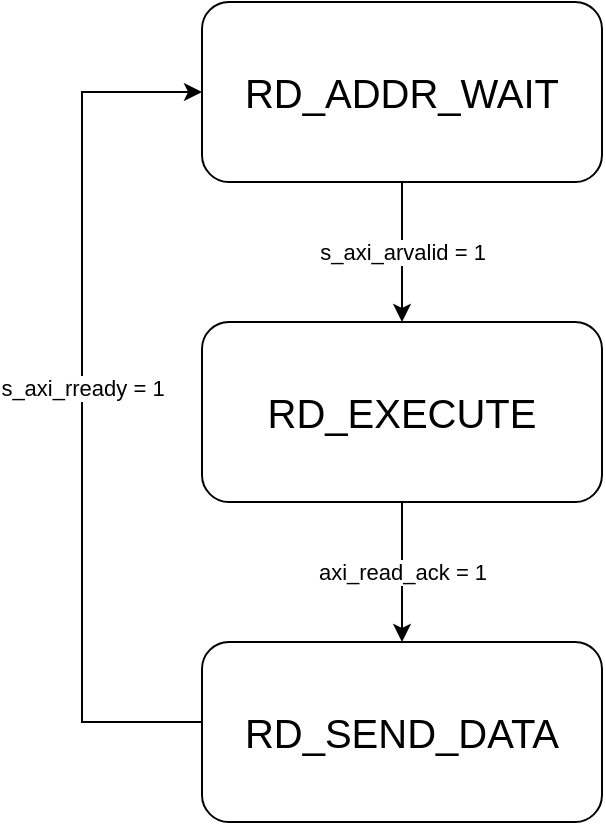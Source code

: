 <mxfile version="21.3.8" type="github">
  <diagram name="1 oldal" id="6Dwz5n17KwhEYUH6p1Jn">
    <mxGraphModel dx="431" dy="746" grid="1" gridSize="10" guides="1" tooltips="1" connect="1" arrows="1" fold="1" page="1" pageScale="1" pageWidth="827" pageHeight="1169" math="0" shadow="0">
      <root>
        <mxCell id="0" />
        <mxCell id="1" parent="0" />
        <mxCell id="ZB3OOChy158gSVUYVVuj-6" value="s_axi_arvalid = 1" style="edgeStyle=orthogonalEdgeStyle;rounded=0;orthogonalLoop=1;jettySize=auto;html=1;exitX=0.5;exitY=1;exitDx=0;exitDy=0;entryX=0.5;entryY=0;entryDx=0;entryDy=0;" parent="1" source="ZB3OOChy158gSVUYVVuj-1" target="ZB3OOChy158gSVUYVVuj-4" edge="1">
          <mxGeometry relative="1" as="geometry" />
        </mxCell>
        <mxCell id="ZB3OOChy158gSVUYVVuj-1" value="&lt;font style=&quot;font-size: 20px;&quot;&gt;RD_ADDR_WAIT&lt;/font&gt;" style="rounded=1;whiteSpace=wrap;html=1;" parent="1" vertex="1">
          <mxGeometry x="320" y="40" width="200" height="90" as="geometry" />
        </mxCell>
        <mxCell id="ZB3OOChy158gSVUYVVuj-9" style="edgeStyle=orthogonalEdgeStyle;rounded=0;orthogonalLoop=1;jettySize=auto;html=1;entryX=0;entryY=0.5;entryDx=0;entryDy=0;exitX=0;exitY=0.5;exitDx=0;exitDy=0;" parent="1" source="ZB3OOChy158gSVUYVVuj-3" target="ZB3OOChy158gSVUYVVuj-1" edge="1">
          <mxGeometry relative="1" as="geometry">
            <Array as="points">
              <mxPoint x="320" y="400" />
              <mxPoint x="260" y="400" />
              <mxPoint x="260" y="85" />
            </Array>
            <mxPoint x="320" y="565" as="sourcePoint" />
          </mxGeometry>
        </mxCell>
        <mxCell id="ZB3OOChy158gSVUYVVuj-10" value="s_axi_rready = 1" style="edgeLabel;html=1;align=center;verticalAlign=middle;resizable=0;points=[];" parent="ZB3OOChy158gSVUYVVuj-9" vertex="1" connectable="0">
          <mxGeometry x="-0.097" y="3" relative="1" as="geometry">
            <mxPoint x="3" y="-34" as="offset" />
          </mxGeometry>
        </mxCell>
        <mxCell id="ZB3OOChy158gSVUYVVuj-8" value="axi_read_ack = 1" style="edgeStyle=orthogonalEdgeStyle;rounded=0;orthogonalLoop=1;jettySize=auto;html=1;exitX=0.5;exitY=1;exitDx=0;exitDy=0;entryX=0.5;entryY=0;entryDx=0;entryDy=0;" parent="1" source="ZB3OOChy158gSVUYVVuj-4" target="ZB3OOChy158gSVUYVVuj-3" edge="1">
          <mxGeometry relative="1" as="geometry">
            <mxPoint x="490" y="300" as="targetPoint" />
          </mxGeometry>
        </mxCell>
        <mxCell id="ZB3OOChy158gSVUYVVuj-3" value="&lt;font style=&quot;font-size: 20px;&quot;&gt;RD_SEND_DATA&lt;/font&gt;" style="rounded=1;whiteSpace=wrap;html=1;" parent="1" vertex="1">
          <mxGeometry x="320" y="360" width="200" height="90" as="geometry" />
        </mxCell>
        <mxCell id="ZB3OOChy158gSVUYVVuj-4" value="&lt;font style=&quot;font-size: 20px;&quot;&gt;RD_EXECUTE&lt;/font&gt;" style="rounded=1;whiteSpace=wrap;html=1;" parent="1" vertex="1">
          <mxGeometry x="320" y="200" width="200" height="90" as="geometry" />
        </mxCell>
      </root>
    </mxGraphModel>
  </diagram>
</mxfile>
